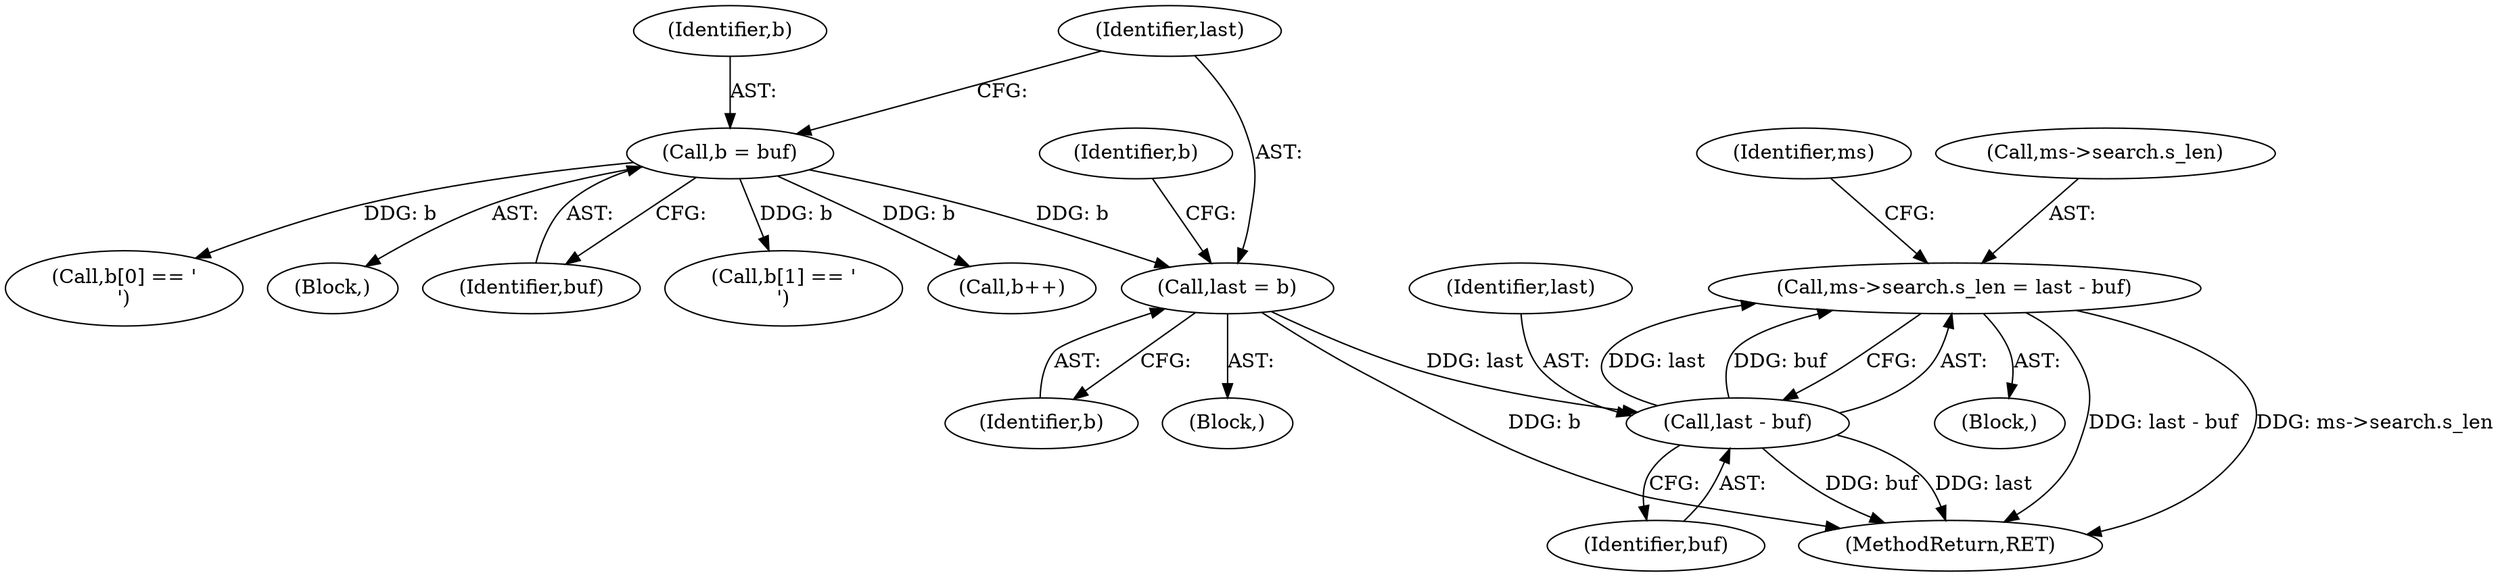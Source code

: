 digraph "0_file_4a284c89d6ef11aca34da65da7d673050a5ea320_3@integer" {
"1000217" [label="(Call,ms->search.s_len = last - buf)"];
"1000223" [label="(Call,last - buf)"];
"1000189" [label="(Call,last = b)"];
"1000185" [label="(Call,b = buf)"];
"1000224" [label="(Identifier,last)"];
"1000199" [label="(Call,b[1] == '\n')"];
"1000190" [label="(Identifier,last)"];
"1000223" [label="(Call,last - buf)"];
"1000204" [label="(Call,b++)"];
"1000194" [label="(Call,b[0] == '\r')"];
"1000218" [label="(Call,ms->search.s_len)"];
"1000413" [label="(MethodReturn,RET)"];
"1000185" [label="(Call,b = buf)"];
"1000189" [label="(Call,last = b)"];
"1000188" [label="(Block,)"];
"1000191" [label="(Identifier,b)"];
"1000196" [label="(Identifier,b)"];
"1000181" [label="(Block,)"];
"1000187" [label="(Identifier,buf)"];
"1000186" [label="(Identifier,b)"];
"1000149" [label="(Block,)"];
"1000225" [label="(Identifier,buf)"];
"1000229" [label="(Identifier,ms)"];
"1000217" [label="(Call,ms->search.s_len = last - buf)"];
"1000217" -> "1000149"  [label="AST: "];
"1000217" -> "1000223"  [label="CFG: "];
"1000218" -> "1000217"  [label="AST: "];
"1000223" -> "1000217"  [label="AST: "];
"1000229" -> "1000217"  [label="CFG: "];
"1000217" -> "1000413"  [label="DDG: last - buf"];
"1000217" -> "1000413"  [label="DDG: ms->search.s_len"];
"1000223" -> "1000217"  [label="DDG: last"];
"1000223" -> "1000217"  [label="DDG: buf"];
"1000223" -> "1000225"  [label="CFG: "];
"1000224" -> "1000223"  [label="AST: "];
"1000225" -> "1000223"  [label="AST: "];
"1000223" -> "1000413"  [label="DDG: buf"];
"1000223" -> "1000413"  [label="DDG: last"];
"1000189" -> "1000223"  [label="DDG: last"];
"1000189" -> "1000188"  [label="AST: "];
"1000189" -> "1000191"  [label="CFG: "];
"1000190" -> "1000189"  [label="AST: "];
"1000191" -> "1000189"  [label="AST: "];
"1000196" -> "1000189"  [label="CFG: "];
"1000189" -> "1000413"  [label="DDG: b"];
"1000185" -> "1000189"  [label="DDG: b"];
"1000185" -> "1000181"  [label="AST: "];
"1000185" -> "1000187"  [label="CFG: "];
"1000186" -> "1000185"  [label="AST: "];
"1000187" -> "1000185"  [label="AST: "];
"1000190" -> "1000185"  [label="CFG: "];
"1000185" -> "1000194"  [label="DDG: b"];
"1000185" -> "1000199"  [label="DDG: b"];
"1000185" -> "1000204"  [label="DDG: b"];
}
